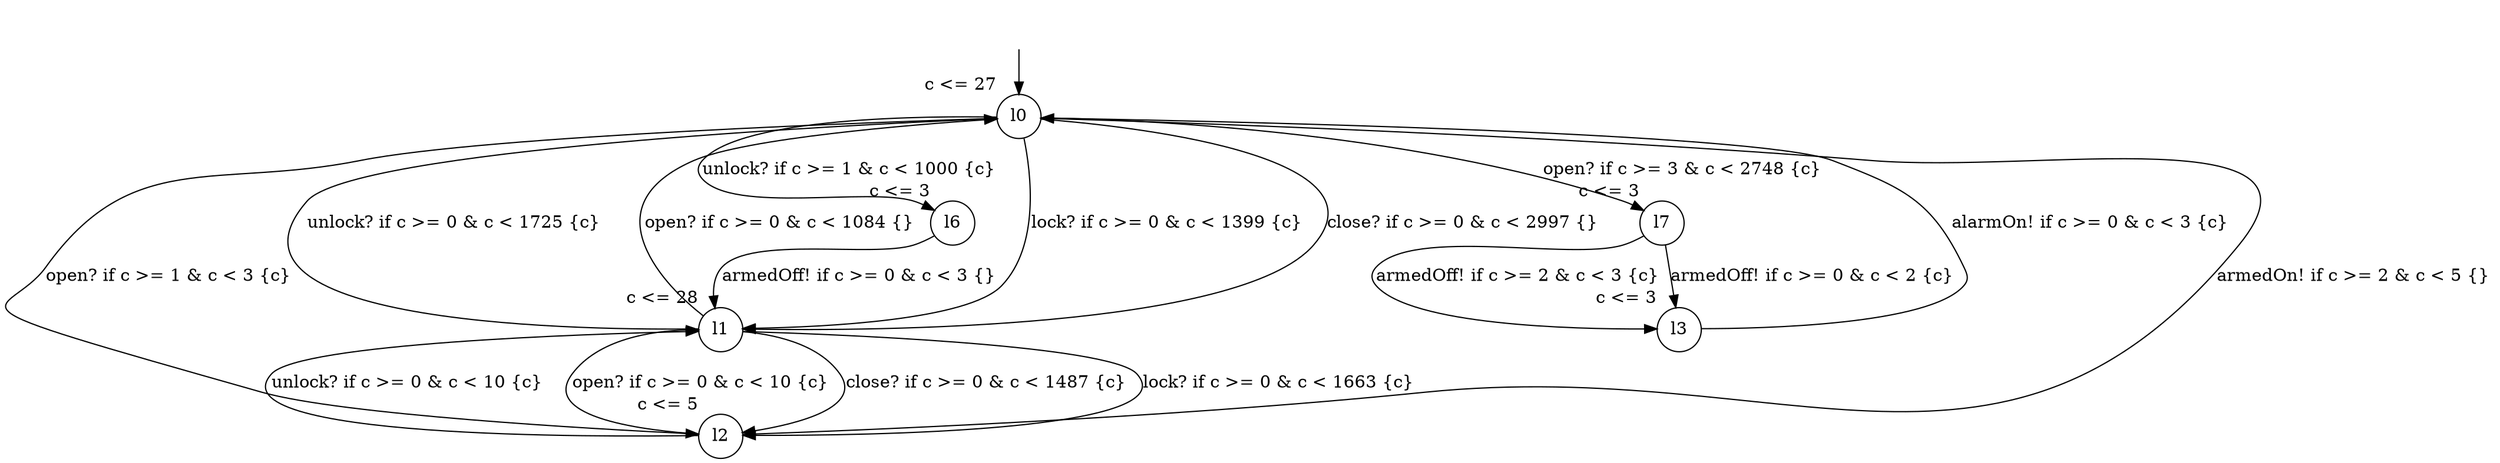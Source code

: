 digraph g {
__start0 [label="" shape="none"];
l0 [shape="circle" margin=0 label="l0", xlabel="c <= 27"];
l1 [shape="circle" margin=0 label="l1", xlabel="c <= 28"];
l2 [shape="circle" margin=0 label="l2", xlabel="c <= 5"];
l3 [shape="circle" margin=0 label="l3", xlabel="c <= 3"];
l6 [shape="circle" margin=0 label="l6", xlabel="c <= 3"];
l7 [shape="circle" margin=0 label="l7", xlabel="c <= 3"];
l0 -> l1 [label="lock? if c >= 0 & c < 1399 {c} "];
l0 -> l2 [label="open? if c >= 1 & c < 3 {c} "];
l0 -> l7 [label="open? if c >= 3 & c < 2748 {c} "];
l0 -> l1 [label="close? if c >= 0 & c < 2997 {} "];
l0 -> l6 [label="unlock? if c >= 1 & c < 1000 {c} "];
l1 -> l0 [label="unlock? if c >= 0 & c < 1725 {c} "];
l1 -> l2 [label="close? if c >= 0 & c < 1487 {c} "];
l1 -> l0 [label="open? if c >= 0 & c < 1084 {} "];
l1 -> l2 [label="lock? if c >= 0 & c < 1663 {c} "];
l2 -> l0 [label="armedOn! if c >= 2 & c < 5 {} "];
l2 -> l1 [label="unlock? if c >= 0 & c < 10 {c} "];
l2 -> l1 [label="open? if c >= 0 & c < 10 {c} "];
l3 -> l0 [label="alarmOn! if c >= 0 & c < 3 {c} "];
l6 -> l1 [label="armedOff! if c >= 0 & c < 3 {} "];
l7 -> l3 [label="armedOff! if c >= 0 & c < 2 {c} "];
l7 -> l3 [label="armedOff! if c >= 2 & c < 3 {c} "];
__start0 -> l0;
}
